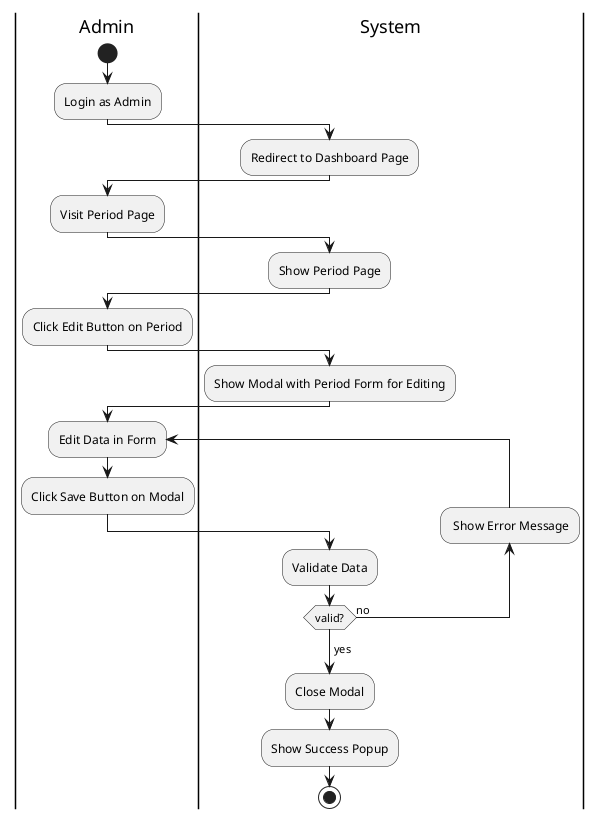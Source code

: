 @startuml EditPeriod
|Admin|
start
:Login as Admin;
|System|
:Redirect to Dashboard Page;
|Admin|
:Visit Period Page;
|System|
:Show Period Page;
|Admin|
:Click Edit Button on Period;
|System|
:Show Modal with Period Form for Editing;
|Admin|
repeat :Edit Data in Form;
:Click Save Button on Modal;
|System|
:Validate Data;
backward: Show Error Message;
repeat while (valid?) is (no)
-> yes;
:Close Modal;
:Show Success Popup;
stop
@enduml
